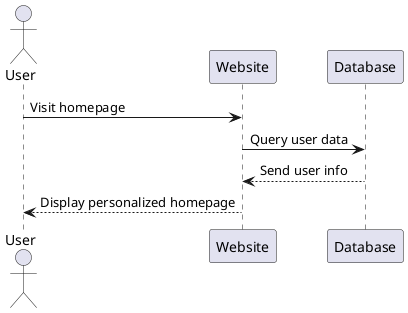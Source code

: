 @startuml
actor User
User -> Website : Visit homepage
Website -> Database : Query user data
Database --> Website : Send user info
Website --> User : Display personalized homepage
@enduml